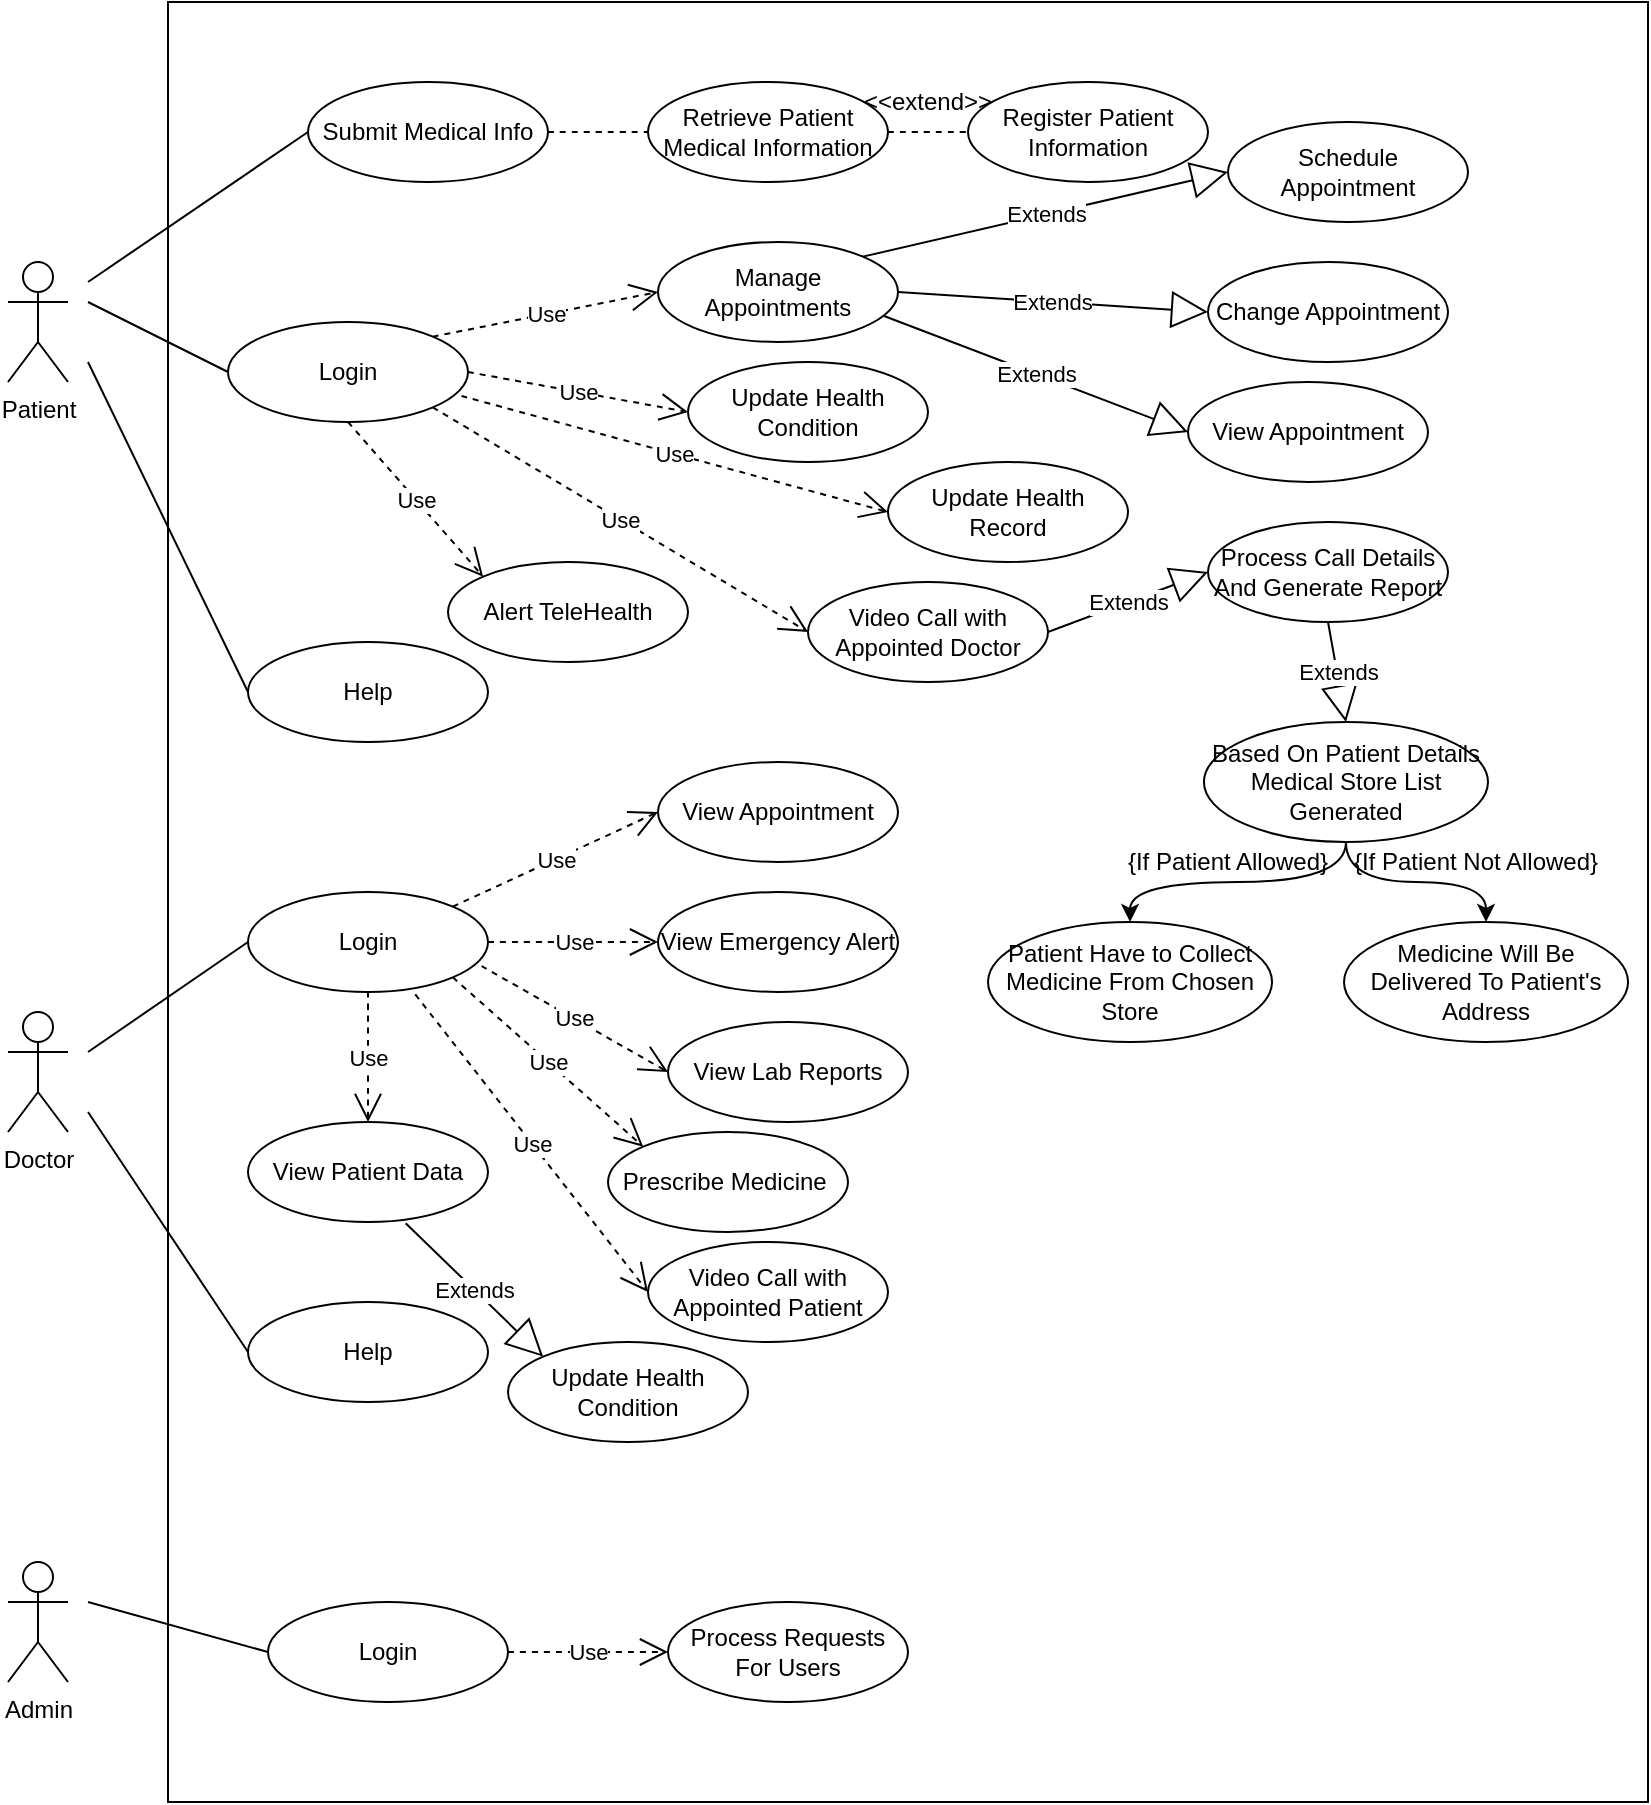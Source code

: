 <mxfile version="13.6.2" type="device"><diagram id="Mhq80auEotcUCdTdnE9U" name="Page-1"><mxGraphModel dx="1038" dy="616" grid="1" gridSize="10" guides="1" tooltips="1" connect="1" arrows="1" fold="1" page="1" pageScale="1" pageWidth="850" pageHeight="1100" background="#ffffff" math="0" shadow="0"><root><mxCell id="0"/><mxCell id="1" parent="0"/><mxCell id="JvYrmsVsHSBirioV_03i-1" value="" style="whiteSpace=wrap;html=1;fillColor=none;" parent="1" vertex="1"><mxGeometry x="95" y="80" width="740" height="900" as="geometry"/></mxCell><mxCell id="JvYrmsVsHSBirioV_03i-2" value="Patient" style="shape=umlActor;verticalLabelPosition=bottom;verticalAlign=top;html=1;outlineConnect=0;fillColor=none;" parent="1" vertex="1"><mxGeometry x="15" y="210" width="30" height="60" as="geometry"/></mxCell><mxCell id="JvYrmsVsHSBirioV_03i-3" value="Submit Medical Info" style="ellipse;whiteSpace=wrap;html=1;fillColor=none;" parent="1" vertex="1"><mxGeometry x="165" y="120" width="120" height="50" as="geometry"/></mxCell><mxCell id="JvYrmsVsHSBirioV_03i-4" value="" style="endArrow=none;html=1;entryX=0;entryY=0.5;entryDx=0;entryDy=0;curved=1;" parent="1" target="JvYrmsVsHSBirioV_03i-3" edge="1"><mxGeometry width="50" height="50" relative="1" as="geometry"><mxPoint x="55" y="220" as="sourcePoint"/><mxPoint x="425" y="240" as="targetPoint"/></mxGeometry></mxCell><mxCell id="JvYrmsVsHSBirioV_03i-5" value="Retrieve Patient Medical Information" style="ellipse;whiteSpace=wrap;html=1;fillColor=none;" parent="1" vertex="1"><mxGeometry x="335" y="120" width="120" height="50" as="geometry"/></mxCell><mxCell id="JvYrmsVsHSBirioV_03i-7" value="Register Patient Information" style="ellipse;whiteSpace=wrap;html=1;fillColor=none;" parent="1" vertex="1"><mxGeometry x="495" y="120" width="120" height="50" as="geometry"/></mxCell><mxCell id="JvYrmsVsHSBirioV_03i-10" value="&amp;lt;&amp;lt;extend&amp;gt;&amp;gt;" style="text;html=1;strokeColor=none;fillColor=none;align=center;verticalAlign=middle;whiteSpace=wrap;" parent="1" vertex="1"><mxGeometry x="455" y="120" width="40" height="20" as="geometry"/></mxCell><mxCell id="JvYrmsVsHSBirioV_03i-11" value="Login" style="ellipse;whiteSpace=wrap;html=1;fillColor=none;" parent="1" vertex="1"><mxGeometry x="125" y="240" width="120" height="50" as="geometry"/></mxCell><mxCell id="JvYrmsVsHSBirioV_03i-12" value="" style="endArrow=none;html=1;entryX=0;entryY=0.5;entryDx=0;entryDy=0;curved=1;" parent="1" target="JvYrmsVsHSBirioV_03i-11" edge="1"><mxGeometry width="50" height="50" relative="1" as="geometry"><mxPoint x="55" y="230" as="sourcePoint"/><mxPoint x="425" y="180" as="targetPoint"/></mxGeometry></mxCell><mxCell id="JvYrmsVsHSBirioV_03i-13" value="Manage Appointments" style="ellipse;whiteSpace=wrap;html=1;fillColor=none;" parent="1" vertex="1"><mxGeometry x="340" y="200" width="120" height="50" as="geometry"/></mxCell><mxCell id="JvYrmsVsHSBirioV_03i-17" value="" style="endArrow=none;dashed=1;html=1;exitX=1;exitY=0.5;exitDx=0;exitDy=0;entryX=0;entryY=0.5;entryDx=0;entryDy=0;curved=1;" parent="1" source="JvYrmsVsHSBirioV_03i-3" target="JvYrmsVsHSBirioV_03i-5" edge="1"><mxGeometry width="50" height="50" relative="1" as="geometry"><mxPoint x="375" y="230" as="sourcePoint"/><mxPoint x="425" y="180" as="targetPoint"/></mxGeometry></mxCell><mxCell id="JvYrmsVsHSBirioV_03i-18" value="" style="endArrow=none;dashed=1;html=1;entryX=0;entryY=0.5;entryDx=0;entryDy=0;exitX=1;exitY=0.5;exitDx=0;exitDy=0;curved=1;" parent="1" source="JvYrmsVsHSBirioV_03i-5" target="JvYrmsVsHSBirioV_03i-7" edge="1"><mxGeometry width="50" height="50" relative="1" as="geometry"><mxPoint x="455" y="145" as="sourcePoint"/><mxPoint x="345" y="155" as="targetPoint"/></mxGeometry></mxCell><mxCell id="JvYrmsVsHSBirioV_03i-20" value="Update Health Condition" style="ellipse;whiteSpace=wrap;html=1;fillColor=none;" parent="1" vertex="1"><mxGeometry x="355" y="260" width="120" height="50" as="geometry"/></mxCell><mxCell id="JvYrmsVsHSBirioV_03i-22" value="Update Health Record" style="ellipse;whiteSpace=wrap;html=1;fillColor=none;" parent="1" vertex="1"><mxGeometry x="455" y="310" width="120" height="50" as="geometry"/></mxCell><mxCell id="nEDPicjH4UTaM66rrp3E-1" value="Schedule Appointment" style="ellipse;whiteSpace=wrap;html=1;fillColor=none;" parent="1" vertex="1"><mxGeometry x="625" y="140" width="120" height="50" as="geometry"/></mxCell><mxCell id="nEDPicjH4UTaM66rrp3E-5" value="Use" style="endArrow=open;endSize=12;dashed=1;html=1;exitX=1;exitY=0;exitDx=0;exitDy=0;entryX=0;entryY=0.5;entryDx=0;entryDy=0;curved=1;" parent="1" source="JvYrmsVsHSBirioV_03i-11" target="JvYrmsVsHSBirioV_03i-13" edge="1"><mxGeometry width="160" relative="1" as="geometry"><mxPoint x="315" y="320" as="sourcePoint"/><mxPoint x="475" y="320" as="targetPoint"/></mxGeometry></mxCell><mxCell id="nEDPicjH4UTaM66rrp3E-6" value="Use" style="endArrow=open;endSize=12;dashed=1;html=1;exitX=1;exitY=0.5;exitDx=0;exitDy=0;entryX=0;entryY=0.5;entryDx=0;entryDy=0;curved=1;" parent="1" source="JvYrmsVsHSBirioV_03i-11" target="JvYrmsVsHSBirioV_03i-20" edge="1"><mxGeometry width="160" relative="1" as="geometry"><mxPoint x="315" y="320" as="sourcePoint"/><mxPoint x="475" y="320" as="targetPoint"/></mxGeometry></mxCell><mxCell id="nEDPicjH4UTaM66rrp3E-8" value="Use" style="endArrow=open;endSize=12;dashed=1;html=1;exitX=0.973;exitY=0.74;exitDx=0;exitDy=0;exitPerimeter=0;entryX=0;entryY=0.5;entryDx=0;entryDy=0;curved=1;" parent="1" source="JvYrmsVsHSBirioV_03i-11" target="JvYrmsVsHSBirioV_03i-22" edge="1"><mxGeometry width="160" relative="1" as="geometry"><mxPoint x="315" y="320" as="sourcePoint"/><mxPoint x="475" y="320" as="targetPoint"/></mxGeometry></mxCell><mxCell id="nEDPicjH4UTaM66rrp3E-9" value="Extends" style="endArrow=block;endSize=16;endFill=0;html=1;exitX=1;exitY=0;exitDx=0;exitDy=0;entryX=0;entryY=0.5;entryDx=0;entryDy=0;curved=1;" parent="1" source="JvYrmsVsHSBirioV_03i-13" target="nEDPicjH4UTaM66rrp3E-1" edge="1"><mxGeometry width="160" relative="1" as="geometry"><mxPoint x="315" y="320" as="sourcePoint"/><mxPoint x="475" y="320" as="targetPoint"/></mxGeometry></mxCell><mxCell id="nEDPicjH4UTaM66rrp3E-10" value="Alert TeleHealth" style="ellipse;whiteSpace=wrap;html=1;fillColor=none;" parent="1" vertex="1"><mxGeometry x="235" y="360" width="120" height="50" as="geometry"/></mxCell><mxCell id="nEDPicjH4UTaM66rrp3E-11" value="Use" style="endArrow=open;endSize=12;dashed=1;html=1;exitX=0.5;exitY=1;exitDx=0;exitDy=0;entryX=0;entryY=0;entryDx=0;entryDy=0;curved=1;" parent="1" source="JvYrmsVsHSBirioV_03i-11" target="nEDPicjH4UTaM66rrp3E-10" edge="1"><mxGeometry width="160" relative="1" as="geometry"><mxPoint x="315" y="320" as="sourcePoint"/><mxPoint x="475" y="320" as="targetPoint"/></mxGeometry></mxCell><mxCell id="nEDPicjH4UTaM66rrp3E-12" value="Change Appointment" style="ellipse;whiteSpace=wrap;html=1;fillColor=none;" parent="1" vertex="1"><mxGeometry x="615" y="210" width="120" height="50" as="geometry"/></mxCell><mxCell id="nEDPicjH4UTaM66rrp3E-13" value="Extends" style="endArrow=block;endSize=16;endFill=0;html=1;exitX=1;exitY=0.5;exitDx=0;exitDy=0;entryX=0;entryY=0.5;entryDx=0;entryDy=0;curved=1;" parent="1" source="JvYrmsVsHSBirioV_03i-13" target="nEDPicjH4UTaM66rrp3E-12" edge="1"><mxGeometry width="160" relative="1" as="geometry"><mxPoint x="452.426" y="217.322" as="sourcePoint"/><mxPoint x="635" y="175" as="targetPoint"/></mxGeometry></mxCell><mxCell id="nEDPicjH4UTaM66rrp3E-14" value="View Appointment" style="ellipse;whiteSpace=wrap;html=1;fillColor=none;" parent="1" vertex="1"><mxGeometry x="605" y="270" width="120" height="50" as="geometry"/></mxCell><mxCell id="nEDPicjH4UTaM66rrp3E-15" value="Extends" style="endArrow=block;endSize=16;endFill=0;html=1;exitX=0.942;exitY=0.74;exitDx=0;exitDy=0;exitPerimeter=0;entryX=0;entryY=0.5;entryDx=0;entryDy=0;curved=1;" parent="1" source="JvYrmsVsHSBirioV_03i-13" target="nEDPicjH4UTaM66rrp3E-14" edge="1"><mxGeometry width="160" relative="1" as="geometry"><mxPoint x="470" y="235" as="sourcePoint"/><mxPoint x="625" y="245" as="targetPoint"/></mxGeometry></mxCell><mxCell id="nEDPicjH4UTaM66rrp3E-16" value="Help" style="ellipse;whiteSpace=wrap;html=1;fillColor=none;" parent="1" vertex="1"><mxGeometry x="135" y="400" width="120" height="50" as="geometry"/></mxCell><mxCell id="nEDPicjH4UTaM66rrp3E-18" value="" style="endArrow=none;html=1;entryX=0;entryY=0.5;entryDx=0;entryDy=0;curved=1;" parent="1" target="nEDPicjH4UTaM66rrp3E-16" edge="1"><mxGeometry width="50" height="50" relative="1" as="geometry"><mxPoint x="55" y="260" as="sourcePoint"/><mxPoint x="135" y="275" as="targetPoint"/></mxGeometry></mxCell><mxCell id="nEDPicjH4UTaM66rrp3E-19" value="Doctor" style="shape=umlActor;verticalLabelPosition=bottom;verticalAlign=top;html=1;outlineConnect=0;fillColor=none;" parent="1" vertex="1"><mxGeometry x="15" y="585" width="30" height="60" as="geometry"/></mxCell><mxCell id="nEDPicjH4UTaM66rrp3E-25" value="Login" style="ellipse;whiteSpace=wrap;html=1;fillColor=none;" parent="1" vertex="1"><mxGeometry x="135" y="525" width="120" height="50" as="geometry"/></mxCell><mxCell id="nEDPicjH4UTaM66rrp3E-26" value="" style="endArrow=none;html=1;entryX=0;entryY=0.5;entryDx=0;entryDy=0;curved=1;" parent="1" target="nEDPicjH4UTaM66rrp3E-25" edge="1"><mxGeometry width="50" height="50" relative="1" as="geometry"><mxPoint x="55" y="605" as="sourcePoint"/><mxPoint x="425" y="555" as="targetPoint"/></mxGeometry></mxCell><mxCell id="nEDPicjH4UTaM66rrp3E-30" value="View Emergency Alert" style="ellipse;whiteSpace=wrap;html=1;fillColor=none;" parent="1" vertex="1"><mxGeometry x="340" y="525" width="120" height="50" as="geometry"/></mxCell><mxCell id="nEDPicjH4UTaM66rrp3E-31" value="View Lab Reports" style="ellipse;whiteSpace=wrap;html=1;fillColor=none;" parent="1" vertex="1"><mxGeometry x="345" y="590" width="120" height="50" as="geometry"/></mxCell><mxCell id="nEDPicjH4UTaM66rrp3E-33" value="Use" style="endArrow=open;endSize=12;dashed=1;html=1;exitX=1;exitY=0;exitDx=0;exitDy=0;entryX=0;entryY=0.5;entryDx=0;entryDy=0;curved=1;" parent="1" source="nEDPicjH4UTaM66rrp3E-25" target="nEDPicjH4UTaM66rrp3E-41" edge="1"><mxGeometry width="160" relative="1" as="geometry"><mxPoint x="315" y="695" as="sourcePoint"/><mxPoint x="340" y="485" as="targetPoint"/></mxGeometry></mxCell><mxCell id="nEDPicjH4UTaM66rrp3E-34" value="Use" style="endArrow=open;endSize=12;dashed=1;html=1;exitX=1;exitY=0.5;exitDx=0;exitDy=0;entryX=0;entryY=0.5;entryDx=0;entryDy=0;curved=1;" parent="1" source="nEDPicjH4UTaM66rrp3E-25" target="nEDPicjH4UTaM66rrp3E-30" edge="1"><mxGeometry width="160" relative="1" as="geometry"><mxPoint x="315" y="695" as="sourcePoint"/><mxPoint x="475" y="695" as="targetPoint"/></mxGeometry></mxCell><mxCell id="nEDPicjH4UTaM66rrp3E-35" value="Use" style="endArrow=open;endSize=12;dashed=1;html=1;exitX=0.973;exitY=0.74;exitDx=0;exitDy=0;exitPerimeter=0;entryX=0;entryY=0.5;entryDx=0;entryDy=0;curved=1;" parent="1" source="nEDPicjH4UTaM66rrp3E-25" target="nEDPicjH4UTaM66rrp3E-31" edge="1"><mxGeometry width="160" relative="1" as="geometry"><mxPoint x="315" y="695" as="sourcePoint"/><mxPoint x="475" y="695" as="targetPoint"/></mxGeometry></mxCell><mxCell id="nEDPicjH4UTaM66rrp3E-37" value="Prescribe Medicine&amp;nbsp;" style="ellipse;whiteSpace=wrap;html=1;fillColor=none;" parent="1" vertex="1"><mxGeometry x="315" y="645" width="120" height="50" as="geometry"/></mxCell><mxCell id="nEDPicjH4UTaM66rrp3E-38" value="Use" style="endArrow=open;endSize=12;dashed=1;html=1;exitX=1;exitY=1;exitDx=0;exitDy=0;entryX=0;entryY=0;entryDx=0;entryDy=0;curved=1;" parent="1" source="nEDPicjH4UTaM66rrp3E-25" target="nEDPicjH4UTaM66rrp3E-37" edge="1"><mxGeometry width="160" relative="1" as="geometry"><mxPoint x="315" y="695" as="sourcePoint"/><mxPoint x="475" y="695" as="targetPoint"/></mxGeometry></mxCell><mxCell id="nEDPicjH4UTaM66rrp3E-41" value="View Appointment" style="ellipse;whiteSpace=wrap;html=1;fillColor=none;" parent="1" vertex="1"><mxGeometry x="340" y="460" width="120" height="50" as="geometry"/></mxCell><mxCell id="nEDPicjH4UTaM66rrp3E-43" value="Help" style="ellipse;whiteSpace=wrap;html=1;fillColor=none;" parent="1" vertex="1"><mxGeometry x="135" y="730" width="120" height="50" as="geometry"/></mxCell><mxCell id="nEDPicjH4UTaM66rrp3E-44" value="" style="endArrow=none;html=1;entryX=0;entryY=0.5;entryDx=0;entryDy=0;curved=1;" parent="1" target="nEDPicjH4UTaM66rrp3E-43" edge="1"><mxGeometry width="50" height="50" relative="1" as="geometry"><mxPoint x="55" y="635" as="sourcePoint"/><mxPoint x="135" y="650" as="targetPoint"/></mxGeometry></mxCell><mxCell id="nEDPicjH4UTaM66rrp3E-98" value="View Patient Data" style="ellipse;whiteSpace=wrap;html=1;fillColor=none;" parent="1" vertex="1"><mxGeometry x="135" y="640" width="120" height="50" as="geometry"/></mxCell><mxCell id="nEDPicjH4UTaM66rrp3E-99" value="Use" style="endArrow=open;endSize=12;dashed=1;html=1;exitX=0.5;exitY=1;exitDx=0;exitDy=0;entryX=0.5;entryY=0;entryDx=0;entryDy=0;curved=1;" parent="1" source="nEDPicjH4UTaM66rrp3E-25" target="nEDPicjH4UTaM66rrp3E-98" edge="1"><mxGeometry width="160" relative="1" as="geometry"><mxPoint x="247.426" y="577.678" as="sourcePoint"/><mxPoint x="282.574" y="677.322" as="targetPoint"/></mxGeometry></mxCell><mxCell id="nEDPicjH4UTaM66rrp3E-100" value="Update Health Condition" style="ellipse;whiteSpace=wrap;html=1;fillColor=none;" parent="1" vertex="1"><mxGeometry x="265" y="750" width="120" height="50" as="geometry"/></mxCell><mxCell id="nEDPicjH4UTaM66rrp3E-101" value="Extends" style="endArrow=block;endSize=16;endFill=0;html=1;exitX=0.657;exitY=1.012;exitDx=0;exitDy=0;exitPerimeter=0;entryX=0;entryY=0;entryDx=0;entryDy=0;curved=1;" parent="1" source="nEDPicjH4UTaM66rrp3E-98" target="nEDPicjH4UTaM66rrp3E-100" edge="1"><mxGeometry width="160" relative="1" as="geometry"><mxPoint x="463.04" y="247" as="sourcePoint"/><mxPoint x="615" y="305" as="targetPoint"/></mxGeometry></mxCell><mxCell id="nEDPicjH4UTaM66rrp3E-102" value="Video Call with Appointed Doctor" style="ellipse;whiteSpace=wrap;html=1;fillColor=none;" parent="1" vertex="1"><mxGeometry x="415" y="370" width="120" height="50" as="geometry"/></mxCell><mxCell id="nEDPicjH4UTaM66rrp3E-103" value="Use" style="endArrow=open;endSize=12;dashed=1;html=1;exitX=1;exitY=1;exitDx=0;exitDy=0;entryX=0;entryY=0.5;entryDx=0;entryDy=0;curved=1;" parent="1" source="JvYrmsVsHSBirioV_03i-11" target="nEDPicjH4UTaM66rrp3E-102" edge="1"><mxGeometry width="160" relative="1" as="geometry"><mxPoint x="160.18" y="300.0" as="sourcePoint"/><mxPoint x="419.82" y="380.2" as="targetPoint"/></mxGeometry></mxCell><mxCell id="nEDPicjH4UTaM66rrp3E-106" value="Process Call Details And Generate Report" style="ellipse;whiteSpace=wrap;html=1;fillColor=none;" parent="1" vertex="1"><mxGeometry x="615" y="340" width="120" height="50" as="geometry"/></mxCell><mxCell id="nEDPicjH4UTaM66rrp3E-107" value="Extends" style="endArrow=block;endSize=16;endFill=0;html=1;entryX=0;entryY=0.5;entryDx=0;entryDy=0;exitX=1;exitY=0.5;exitDx=0;exitDy=0;curved=1;" parent="1" source="nEDPicjH4UTaM66rrp3E-102" target="nEDPicjH4UTaM66rrp3E-106" edge="1"><mxGeometry width="160" relative="1" as="geometry"><mxPoint x="537" y="395" as="sourcePoint"/><mxPoint x="696.96" y="428" as="targetPoint"/></mxGeometry></mxCell><mxCell id="nEDPicjH4UTaM66rrp3E-111" value="" style="edgeStyle=orthogonalEdgeStyle;orthogonalLoop=1;jettySize=auto;html=1;curved=1;" parent="1" source="nEDPicjH4UTaM66rrp3E-108" target="nEDPicjH4UTaM66rrp3E-110" edge="1"><mxGeometry relative="1" as="geometry"/></mxCell><mxCell id="nEDPicjH4UTaM66rrp3E-113" value="" style="edgeStyle=orthogonalEdgeStyle;orthogonalLoop=1;jettySize=auto;html=1;curved=1;" parent="1" source="nEDPicjH4UTaM66rrp3E-108" target="nEDPicjH4UTaM66rrp3E-112" edge="1"><mxGeometry relative="1" as="geometry"/></mxCell><mxCell id="nEDPicjH4UTaM66rrp3E-108" value="Based On Patient Details Medical Store List Generated" style="ellipse;whiteSpace=wrap;html=1;fillColor=none;" parent="1" vertex="1"><mxGeometry x="612.96" y="440" width="142.04" height="60" as="geometry"/></mxCell><mxCell id="nEDPicjH4UTaM66rrp3E-109" value="Extends" style="endArrow=block;endSize=16;endFill=0;html=1;exitX=0.5;exitY=1;exitDx=0;exitDy=0;entryX=0.5;entryY=0;entryDx=0;entryDy=0;curved=1;" parent="1" source="nEDPicjH4UTaM66rrp3E-106" target="nEDPicjH4UTaM66rrp3E-108" edge="1"><mxGeometry width="160" relative="1" as="geometry"><mxPoint x="535" y="492.2" as="sourcePoint"/><mxPoint x="694.92" y="528" as="targetPoint"/></mxGeometry></mxCell><mxCell id="nEDPicjH4UTaM66rrp3E-110" value="Patient Have to Collect Medicine From Chosen Store" style="ellipse;whiteSpace=wrap;html=1;fillColor=none;" parent="1" vertex="1"><mxGeometry x="505" y="540" width="142.04" height="60" as="geometry"/></mxCell><mxCell id="nEDPicjH4UTaM66rrp3E-112" value="Medicine Will Be Delivered To Patient's Address" style="ellipse;whiteSpace=wrap;html=1;fillColor=none;" parent="1" vertex="1"><mxGeometry x="683" y="540" width="142.04" height="60" as="geometry"/></mxCell><mxCell id="nEDPicjH4UTaM66rrp3E-114" value="{If Patient Allowed}" style="text;html=1;strokeColor=none;fillColor=none;align=center;verticalAlign=middle;whiteSpace=wrap;" parent="1" vertex="1"><mxGeometry x="565" y="500" width="120" height="20" as="geometry"/></mxCell><mxCell id="nEDPicjH4UTaM66rrp3E-115" value="{If Patient Not Allowed}" style="text;html=1;strokeColor=none;fillColor=none;align=center;verticalAlign=middle;whiteSpace=wrap;" parent="1" vertex="1"><mxGeometry x="683" y="500" width="132" height="20" as="geometry"/></mxCell><mxCell id="nEDPicjH4UTaM66rrp3E-119" value="Video Call with Appointed Patient" style="ellipse;whiteSpace=wrap;html=1;fillColor=none;" parent="1" vertex="1"><mxGeometry x="335" y="700.0" width="120" height="50" as="geometry"/></mxCell><mxCell id="nEDPicjH4UTaM66rrp3E-120" value="Use" style="endArrow=open;endSize=12;dashed=1;html=1;exitX=0.697;exitY=1.024;exitDx=0;exitDy=0;entryX=0;entryY=0.5;entryDx=0;entryDy=0;exitPerimeter=0;curved=1;" parent="1" source="nEDPicjH4UTaM66rrp3E-25" target="nEDPicjH4UTaM66rrp3E-119" edge="1"><mxGeometry width="160" relative="1" as="geometry"><mxPoint x="227.426" y="619.998" as="sourcePoint"/><mxPoint x="419.82" y="717.52" as="targetPoint"/></mxGeometry></mxCell><mxCell id="nEDPicjH4UTaM66rrp3E-121" value="Admin" style="shape=umlActor;verticalLabelPosition=bottom;verticalAlign=top;html=1;outlineConnect=0;fillColor=none;" parent="1" vertex="1"><mxGeometry x="15" y="860" width="30" height="60" as="geometry"/></mxCell><mxCell id="nEDPicjH4UTaM66rrp3E-122" value="Login" style="ellipse;whiteSpace=wrap;html=1;fillColor=none;" parent="1" vertex="1"><mxGeometry x="145" y="880" width="120" height="50" as="geometry"/></mxCell><mxCell id="nEDPicjH4UTaM66rrp3E-123" value="" style="endArrow=none;html=1;entryX=0;entryY=0.5;entryDx=0;entryDy=0;curved=1;" parent="1" target="nEDPicjH4UTaM66rrp3E-122" edge="1"><mxGeometry width="50" height="50" relative="1" as="geometry"><mxPoint x="55" y="880" as="sourcePoint"/><mxPoint x="435" y="910" as="targetPoint"/></mxGeometry></mxCell><mxCell id="nEDPicjH4UTaM66rrp3E-124" value="Process Requests For Users" style="ellipse;whiteSpace=wrap;html=1;fillColor=none;" parent="1" vertex="1"><mxGeometry x="345" y="880" width="120" height="50" as="geometry"/></mxCell><mxCell id="nEDPicjH4UTaM66rrp3E-126" value="Use" style="endArrow=open;endSize=12;dashed=1;html=1;exitX=1;exitY=0.5;exitDx=0;exitDy=0;entryX=0;entryY=0.5;entryDx=0;entryDy=0;curved=1;" parent="1" source="nEDPicjH4UTaM66rrp3E-122" target="nEDPicjH4UTaM66rrp3E-124" edge="1"><mxGeometry width="160" relative="1" as="geometry"><mxPoint x="254.996" y="809.998" as="sourcePoint"/><mxPoint x="350.144" y="894.642" as="targetPoint"/></mxGeometry></mxCell></root></mxGraphModel></diagram></mxfile>